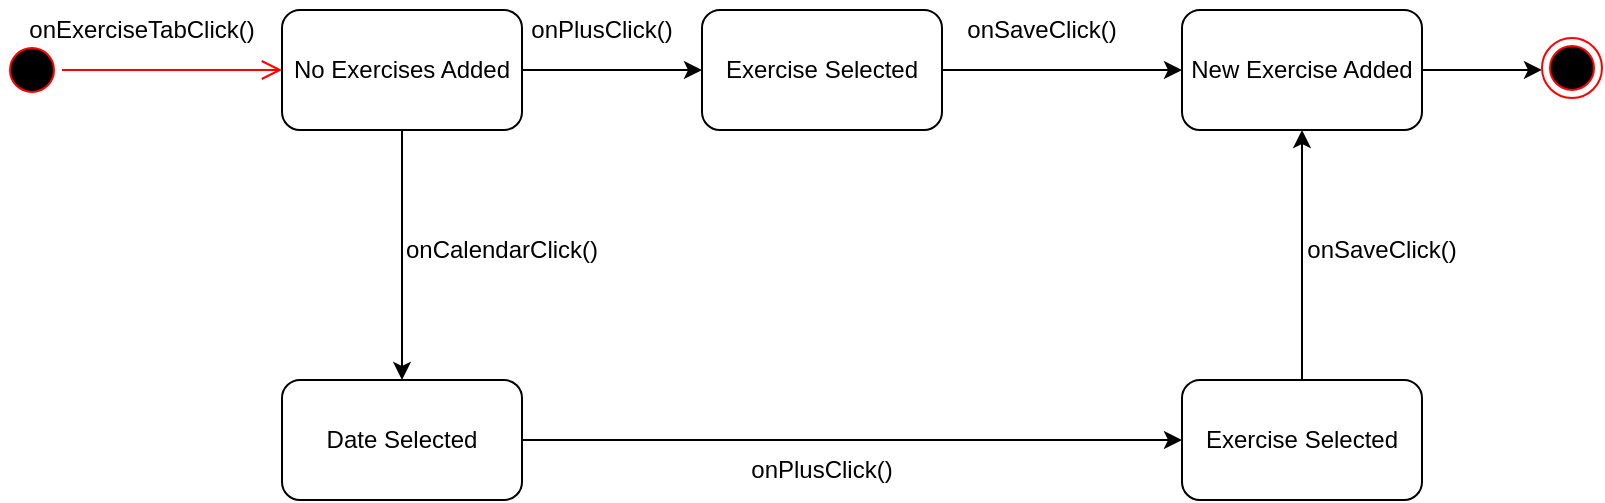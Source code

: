 <mxfile version="16.0.0" type="device"><diagram id="0plWj5bwtAnZWDvAHWLB" name="Page-1"><mxGraphModel dx="826" dy="1008" grid="1" gridSize="10" guides="1" tooltips="1" connect="1" arrows="1" fold="1" page="1" pageScale="1" pageWidth="850" pageHeight="1100" math="0" shadow="0"><root><mxCell id="0"/><mxCell id="1" parent="0"/><mxCell id="5KCCcdyftVB-G5YHJh2b-1" value="" style="ellipse;html=1;shape=startState;fillColor=#000000;strokeColor=#ff0000;" vertex="1" parent="1"><mxGeometry y="290" width="30" height="30" as="geometry"/></mxCell><mxCell id="5KCCcdyftVB-G5YHJh2b-2" value="" style="edgeStyle=orthogonalEdgeStyle;html=1;verticalAlign=bottom;endArrow=open;endSize=8;strokeColor=#ff0000;rounded=0;" edge="1" source="5KCCcdyftVB-G5YHJh2b-1" parent="1"><mxGeometry relative="1" as="geometry"><mxPoint x="140" y="305" as="targetPoint"/></mxGeometry></mxCell><mxCell id="5KCCcdyftVB-G5YHJh2b-3" value="onExerciseTabClick()" style="text;html=1;strokeColor=none;fillColor=none;align=center;verticalAlign=middle;whiteSpace=wrap;rounded=0;" vertex="1" parent="1"><mxGeometry x="40" y="270" width="60" height="30" as="geometry"/></mxCell><mxCell id="5KCCcdyftVB-G5YHJh2b-5" style="edgeStyle=orthogonalEdgeStyle;rounded=0;orthogonalLoop=1;jettySize=auto;html=1;" edge="1" parent="1" source="5KCCcdyftVB-G5YHJh2b-4"><mxGeometry relative="1" as="geometry"><mxPoint x="350" y="305" as="targetPoint"/></mxGeometry></mxCell><mxCell id="5KCCcdyftVB-G5YHJh2b-10" style="edgeStyle=orthogonalEdgeStyle;rounded=0;orthogonalLoop=1;jettySize=auto;html=1;" edge="1" parent="1" source="5KCCcdyftVB-G5YHJh2b-4"><mxGeometry relative="1" as="geometry"><mxPoint x="200" y="460" as="targetPoint"/></mxGeometry></mxCell><mxCell id="5KCCcdyftVB-G5YHJh2b-4" value="No Exercises Added" style="rounded=1;whiteSpace=wrap;html=1;" vertex="1" parent="1"><mxGeometry x="140" y="275" width="120" height="60" as="geometry"/></mxCell><mxCell id="5KCCcdyftVB-G5YHJh2b-8" style="edgeStyle=orthogonalEdgeStyle;rounded=0;orthogonalLoop=1;jettySize=auto;html=1;" edge="1" parent="1" source="5KCCcdyftVB-G5YHJh2b-6"><mxGeometry relative="1" as="geometry"><mxPoint x="590" y="305" as="targetPoint"/></mxGeometry></mxCell><mxCell id="5KCCcdyftVB-G5YHJh2b-6" value="Exercise Selected" style="rounded=1;whiteSpace=wrap;html=1;" vertex="1" parent="1"><mxGeometry x="350" y="275" width="120" height="60" as="geometry"/></mxCell><mxCell id="5KCCcdyftVB-G5YHJh2b-7" value="onPlusClick()" style="text;html=1;strokeColor=none;fillColor=none;align=center;verticalAlign=middle;whiteSpace=wrap;rounded=0;" vertex="1" parent="1"><mxGeometry x="270" y="270" width="60" height="30" as="geometry"/></mxCell><mxCell id="5KCCcdyftVB-G5YHJh2b-9" value="onSaveClick()" style="text;html=1;strokeColor=none;fillColor=none;align=center;verticalAlign=middle;whiteSpace=wrap;rounded=0;" vertex="1" parent="1"><mxGeometry x="490" y="270" width="60" height="30" as="geometry"/></mxCell><mxCell id="5KCCcdyftVB-G5YHJh2b-11" value="onCalendarClick()" style="text;html=1;strokeColor=none;fillColor=none;align=center;verticalAlign=middle;whiteSpace=wrap;rounded=0;" vertex="1" parent="1"><mxGeometry x="220" y="380" width="60" height="30" as="geometry"/></mxCell><mxCell id="5KCCcdyftVB-G5YHJh2b-13" style="edgeStyle=orthogonalEdgeStyle;rounded=0;orthogonalLoop=1;jettySize=auto;html=1;entryX=0;entryY=0.5;entryDx=0;entryDy=0;" edge="1" parent="1" source="5KCCcdyftVB-G5YHJh2b-12" target="5KCCcdyftVB-G5YHJh2b-14"><mxGeometry relative="1" as="geometry"><mxPoint x="340" y="490" as="targetPoint"/></mxGeometry></mxCell><mxCell id="5KCCcdyftVB-G5YHJh2b-12" value="Date Selected" style="rounded=1;whiteSpace=wrap;html=1;" vertex="1" parent="1"><mxGeometry x="140" y="460" width="120" height="60" as="geometry"/></mxCell><mxCell id="5KCCcdyftVB-G5YHJh2b-19" style="edgeStyle=orthogonalEdgeStyle;rounded=0;orthogonalLoop=1;jettySize=auto;html=1;entryX=0.5;entryY=1;entryDx=0;entryDy=0;" edge="1" parent="1" source="5KCCcdyftVB-G5YHJh2b-14" target="5KCCcdyftVB-G5YHJh2b-18"><mxGeometry relative="1" as="geometry"/></mxCell><mxCell id="5KCCcdyftVB-G5YHJh2b-14" value="Exercise Selected" style="rounded=1;whiteSpace=wrap;html=1;" vertex="1" parent="1"><mxGeometry x="590" y="460" width="120" height="60" as="geometry"/></mxCell><mxCell id="5KCCcdyftVB-G5YHJh2b-17" value="onPlusClick()" style="text;html=1;strokeColor=none;fillColor=none;align=center;verticalAlign=middle;whiteSpace=wrap;rounded=0;" vertex="1" parent="1"><mxGeometry x="380" y="490" width="60" height="30" as="geometry"/></mxCell><mxCell id="5KCCcdyftVB-G5YHJh2b-21" style="edgeStyle=orthogonalEdgeStyle;rounded=0;orthogonalLoop=1;jettySize=auto;html=1;entryX=0;entryY=0.533;entryDx=0;entryDy=0;entryPerimeter=0;" edge="1" parent="1" source="5KCCcdyftVB-G5YHJh2b-18" target="5KCCcdyftVB-G5YHJh2b-22"><mxGeometry relative="1" as="geometry"><mxPoint x="760" y="305" as="targetPoint"/></mxGeometry></mxCell><mxCell id="5KCCcdyftVB-G5YHJh2b-18" value="New Exercise Added" style="rounded=1;whiteSpace=wrap;html=1;" vertex="1" parent="1"><mxGeometry x="590" y="275" width="120" height="60" as="geometry"/></mxCell><mxCell id="5KCCcdyftVB-G5YHJh2b-20" value="onSaveClick()" style="text;html=1;strokeColor=none;fillColor=none;align=center;verticalAlign=middle;whiteSpace=wrap;rounded=0;" vertex="1" parent="1"><mxGeometry x="660" y="380" width="60" height="30" as="geometry"/></mxCell><mxCell id="5KCCcdyftVB-G5YHJh2b-22" value="" style="ellipse;html=1;shape=endState;fillColor=#000000;strokeColor=#ff0000;" vertex="1" parent="1"><mxGeometry x="770" y="289" width="30" height="30" as="geometry"/></mxCell></root></mxGraphModel></diagram></mxfile>